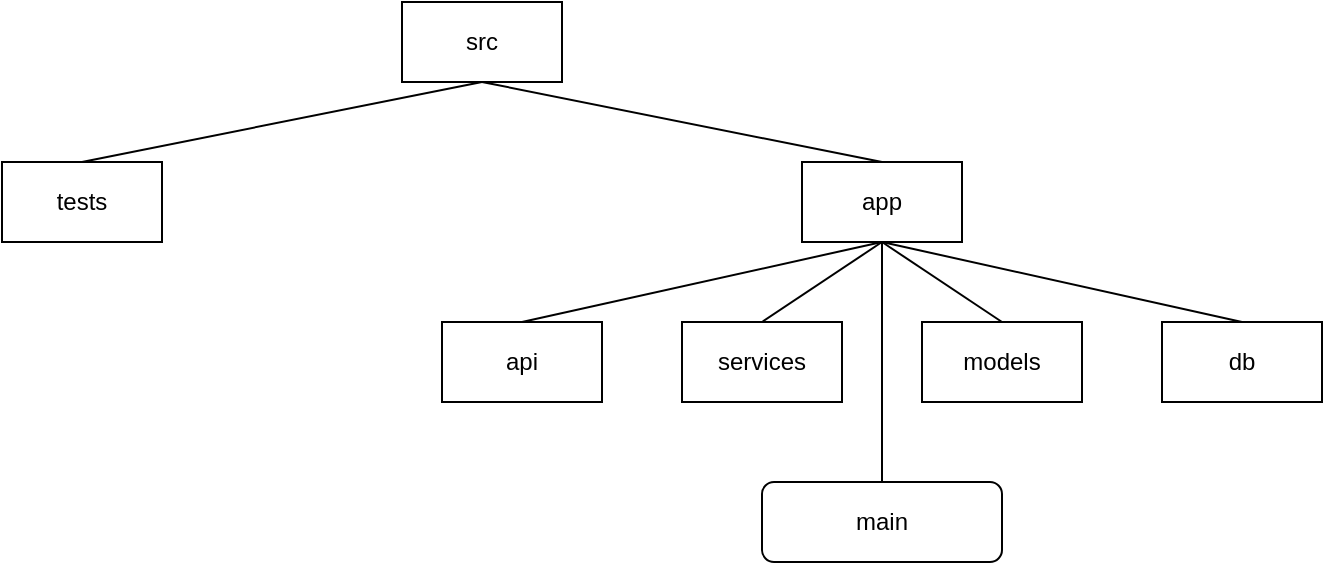 <mxfile>
    <diagram id="9Jkgpd1ErI1OY1Kt9OBI" name="Project structure">
        <mxGraphModel dx="879" dy="789" grid="1" gridSize="10" guides="1" tooltips="1" connect="1" arrows="1" fold="1" page="1" pageScale="1" pageWidth="850" pageHeight="1100" math="0" shadow="0">
            <root>
                <mxCell id="Klsr_W6flV2-ivs9cT9d-0"/>
                <mxCell id="Klsr_W6flV2-ivs9cT9d-1" parent="Klsr_W6flV2-ivs9cT9d-0"/>
                <mxCell id="-LEQNa0bCOew47Dg1BMU-28" value="src" style="rounded=0;whiteSpace=wrap;html=1;" parent="Klsr_W6flV2-ivs9cT9d-1" vertex="1">
                    <mxGeometry x="280" y="40" width="80" height="40" as="geometry"/>
                </mxCell>
                <mxCell id="-LEQNa0bCOew47Dg1BMU-29" value="app" style="rounded=0;whiteSpace=wrap;html=1;" parent="Klsr_W6flV2-ivs9cT9d-1" vertex="1">
                    <mxGeometry x="480" y="120" width="80" height="40" as="geometry"/>
                </mxCell>
                <mxCell id="-LEQNa0bCOew47Dg1BMU-30" value="" style="endArrow=none;html=1;rounded=0;entryX=0.5;entryY=0;entryDx=0;entryDy=0;exitX=0.5;exitY=1;exitDx=0;exitDy=0;" parent="Klsr_W6flV2-ivs9cT9d-1" source="-LEQNa0bCOew47Dg1BMU-28" target="-LEQNa0bCOew47Dg1BMU-29" edge="1">
                    <mxGeometry width="50" height="50" relative="1" as="geometry">
                        <mxPoint x="390" y="250" as="sourcePoint"/>
                        <mxPoint x="440" y="200" as="targetPoint"/>
                    </mxGeometry>
                </mxCell>
                <mxCell id="-LEQNa0bCOew47Dg1BMU-31" value="tests" style="rounded=0;whiteSpace=wrap;html=1;" parent="Klsr_W6flV2-ivs9cT9d-1" vertex="1">
                    <mxGeometry x="80" y="120" width="80" height="40" as="geometry"/>
                </mxCell>
                <mxCell id="-LEQNa0bCOew47Dg1BMU-32" value="" style="endArrow=none;html=1;rounded=0;exitX=0.5;exitY=0;exitDx=0;exitDy=0;entryX=0.5;entryY=1;entryDx=0;entryDy=0;" parent="Klsr_W6flV2-ivs9cT9d-1" source="-LEQNa0bCOew47Dg1BMU-31" target="-LEQNa0bCOew47Dg1BMU-28" edge="1">
                    <mxGeometry width="50" height="50" relative="1" as="geometry">
                        <mxPoint x="340" y="210" as="sourcePoint"/>
                        <mxPoint x="390" y="160" as="targetPoint"/>
                    </mxGeometry>
                </mxCell>
                <mxCell id="-LEQNa0bCOew47Dg1BMU-33" value="api" style="rounded=0;whiteSpace=wrap;html=1;" parent="Klsr_W6flV2-ivs9cT9d-1" vertex="1">
                    <mxGeometry x="300" y="200" width="80" height="40" as="geometry"/>
                </mxCell>
                <mxCell id="-LEQNa0bCOew47Dg1BMU-34" value="" style="endArrow=none;html=1;rounded=0;exitX=0.5;exitY=0;exitDx=0;exitDy=0;entryX=0.5;entryY=1;entryDx=0;entryDy=0;" parent="Klsr_W6flV2-ivs9cT9d-1" source="-LEQNa0bCOew47Dg1BMU-33" target="-LEQNa0bCOew47Dg1BMU-29" edge="1">
                    <mxGeometry width="50" height="50" relative="1" as="geometry">
                        <mxPoint x="390" y="260" as="sourcePoint"/>
                        <mxPoint x="440" y="210" as="targetPoint"/>
                    </mxGeometry>
                </mxCell>
                <mxCell id="-LEQNa0bCOew47Dg1BMU-36" value="services" style="rounded=0;whiteSpace=wrap;html=1;" parent="Klsr_W6flV2-ivs9cT9d-1" vertex="1">
                    <mxGeometry x="420" y="200" width="80" height="40" as="geometry"/>
                </mxCell>
                <mxCell id="-LEQNa0bCOew47Dg1BMU-37" value="" style="endArrow=none;html=1;rounded=0;entryX=0.5;entryY=1;entryDx=0;entryDy=0;exitX=0.5;exitY=0;exitDx=0;exitDy=0;" parent="Klsr_W6flV2-ivs9cT9d-1" source="-LEQNa0bCOew47Dg1BMU-36" target="-LEQNa0bCOew47Dg1BMU-29" edge="1">
                    <mxGeometry width="50" height="50" relative="1" as="geometry">
                        <mxPoint x="390" y="260" as="sourcePoint"/>
                        <mxPoint x="440" y="210" as="targetPoint"/>
                    </mxGeometry>
                </mxCell>
                <mxCell id="-LEQNa0bCOew47Dg1BMU-39" value="models" style="rounded=0;whiteSpace=wrap;html=1;" parent="Klsr_W6flV2-ivs9cT9d-1" vertex="1">
                    <mxGeometry x="540" y="200" width="80" height="40" as="geometry"/>
                </mxCell>
                <mxCell id="-LEQNa0bCOew47Dg1BMU-40" value="" style="endArrow=none;html=1;rounded=0;entryX=0.5;entryY=1;entryDx=0;entryDy=0;exitX=0.5;exitY=0;exitDx=0;exitDy=0;" parent="Klsr_W6flV2-ivs9cT9d-1" source="-LEQNa0bCOew47Dg1BMU-39" target="-LEQNa0bCOew47Dg1BMU-29" edge="1">
                    <mxGeometry width="50" height="50" relative="1" as="geometry">
                        <mxPoint x="500" y="250" as="sourcePoint"/>
                        <mxPoint x="550" y="200" as="targetPoint"/>
                    </mxGeometry>
                </mxCell>
                <mxCell id="-LEQNa0bCOew47Dg1BMU-41" value="db" style="rounded=0;whiteSpace=wrap;html=1;" parent="Klsr_W6flV2-ivs9cT9d-1" vertex="1">
                    <mxGeometry x="660" y="200" width="80" height="40" as="geometry"/>
                </mxCell>
                <mxCell id="-LEQNa0bCOew47Dg1BMU-42" value="" style="endArrow=none;html=1;rounded=0;entryX=0.5;entryY=1;entryDx=0;entryDy=0;exitX=0.5;exitY=0;exitDx=0;exitDy=0;" parent="Klsr_W6flV2-ivs9cT9d-1" source="-LEQNa0bCOew47Dg1BMU-41" target="-LEQNa0bCOew47Dg1BMU-29" edge="1">
                    <mxGeometry width="50" height="50" relative="1" as="geometry">
                        <mxPoint x="500" y="250" as="sourcePoint"/>
                        <mxPoint x="550" y="200" as="targetPoint"/>
                    </mxGeometry>
                </mxCell>
                <mxCell id="4KCV8welB-X3gStLMBJA-0" value="main" style="rounded=1;whiteSpace=wrap;html=1;" parent="Klsr_W6flV2-ivs9cT9d-1" vertex="1">
                    <mxGeometry x="460" y="280" width="120" height="40" as="geometry"/>
                </mxCell>
                <mxCell id="4KCV8welB-X3gStLMBJA-1" value="" style="endArrow=none;html=1;rounded=0;exitX=0.5;exitY=0;exitDx=0;exitDy=0;entryX=0.5;entryY=1;entryDx=0;entryDy=0;" parent="Klsr_W6flV2-ivs9cT9d-1" source="4KCV8welB-X3gStLMBJA-0" target="-LEQNa0bCOew47Dg1BMU-29" edge="1">
                    <mxGeometry width="50" height="50" relative="1" as="geometry">
                        <mxPoint x="600" y="440" as="sourcePoint"/>
                        <mxPoint x="650" y="390" as="targetPoint"/>
                    </mxGeometry>
                </mxCell>
            </root>
        </mxGraphModel>
    </diagram>
</mxfile>
